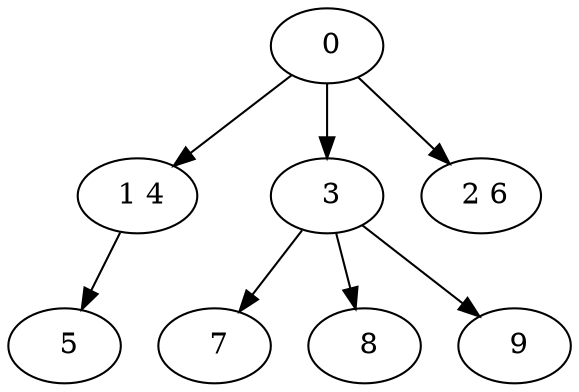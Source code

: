 digraph mytree {
" 0" -> " 1 4";
" 0" -> " 3";
" 0" -> " 2 6";
" 1 4" -> " 5";
" 3" -> " 7";
" 3" -> " 8";
" 3" -> " 9";
" 5";
" 2 6";
" 7";
" 8";
" 9";
}
